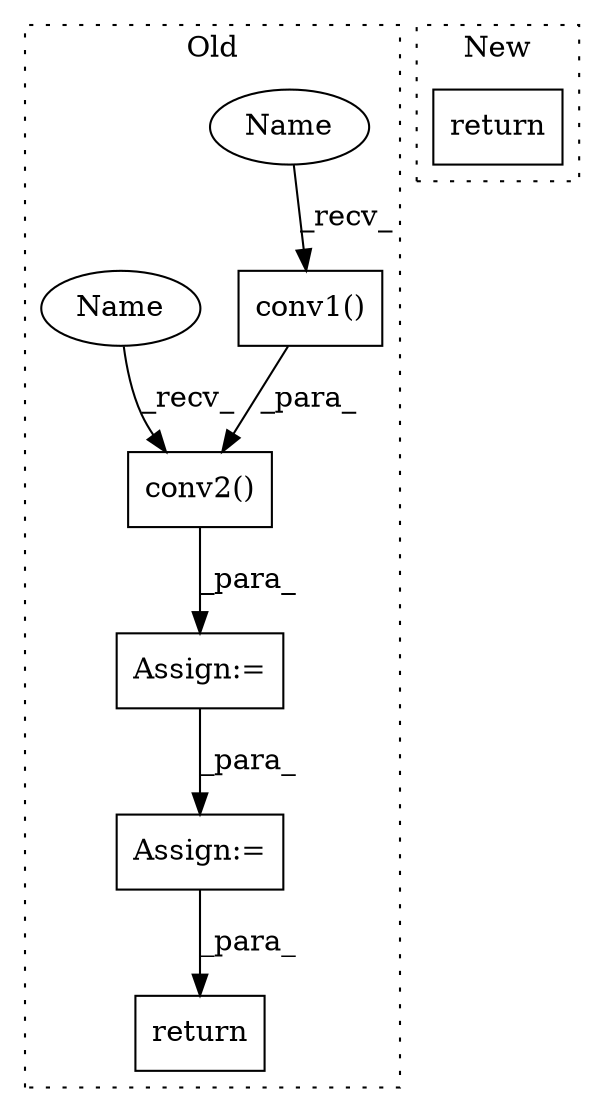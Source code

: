 digraph G {
subgraph cluster0 {
1 [label="conv2()" a="75" s="1055,1067" l="11,1" shape="box"];
3 [label="Assign:=" a="68" s="1212" l="3" shape="box"];
4 [label="Assign:=" a="68" s="1243" l="3" shape="box"];
5 [label="return" a="93" s="1299" l="7" shape="box"];
6 [label="conv1()" a="75" s="1007,1019" l="11,1" shape="box"];
7 [label="Name" a="87" s="1007" l="4" shape="ellipse"];
8 [label="Name" a="87" s="1055" l="4" shape="ellipse"];
label = "Old";
style="dotted";
}
subgraph cluster1 {
2 [label="return" a="93" s="1451" l="7" shape="box"];
label = "New";
style="dotted";
}
1 -> 3 [label="_para_"];
3 -> 4 [label="_para_"];
4 -> 5 [label="_para_"];
6 -> 1 [label="_para_"];
7 -> 6 [label="_recv_"];
8 -> 1 [label="_recv_"];
}